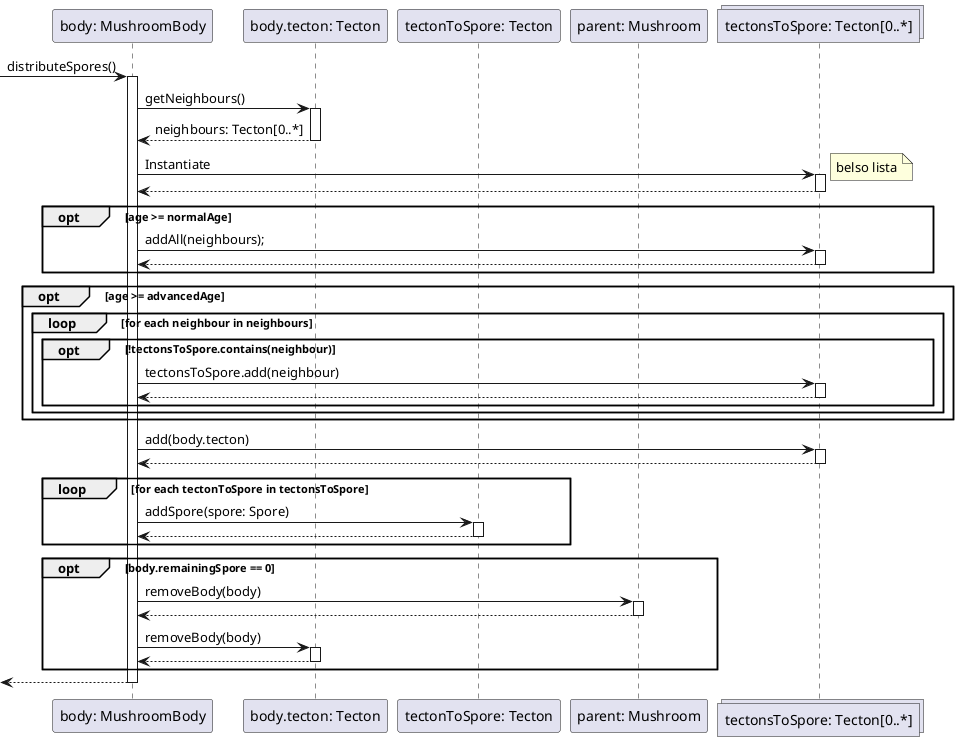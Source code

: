 @startuml DistributeSpore
participant "body: MushroomBody" as body
participant "body.tecton: Tecton" as tecton
participant "tectonToSpore: Tecton" as tectonToSpore
participant "parent: Mushroom" as parent
collections "tectonsToSpore: Tecton[0..*]" as tectons 

-> body : distributeSpores()
activate body

body -> tecton : getNeighbours()

activate tecton
tecton --> body : neighbours: Tecton[0..*]
deactivate tecton

body -> tectons: Instantiate
note right: belso lista
activate tectons
tectons --> body
deactivate tectons

    opt age >= normalAge
        body -> tectons: addAll(neighbours);
        activate tectons
        tectons --> body
        deactivate tectons
    end 

    opt age >= advancedAge
        loop for each neighbour in neighbours
            opt !tectonsToSpore.contains(neighbour)
                body -> tectons: tectonsToSpore.add(neighbour)
                activate tectons
                tectons --> body
                deactivate tectons
            end
        end
    end

    body -> tectons: add(body.tecton)
    activate tectons
    tectons --> body
    deactivate tectons

    loop for each tectonToSpore in tectonsToSpore
        body -> tectonToSpore : addSpore(spore: Spore)
        activate tectonToSpore
        tectonToSpore --> body 
        deactivate tectonToSpore

    end

    opt body.remainingSpore == 0
        body -> parent : removeBody(body)
        activate parent
        parent --> body
        deactivate parent
        body -> tecton : removeBody(body)
        activate tecton
        tecton --> body
        deactivate tecton
    end

<-- body
deactivate body

@enduml